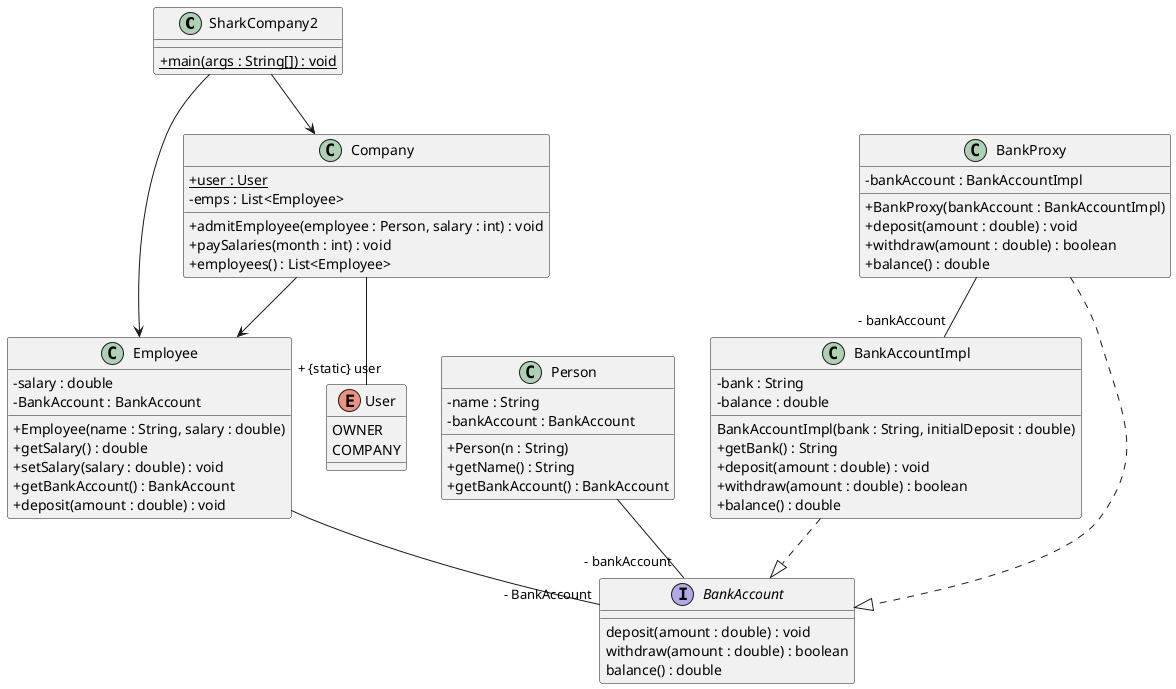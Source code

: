 @startuml
skinparam classAttributeIconSize 0
class SharkCompany2{
+ {static} main(args : String[]) : void
}
class Person{
- name : String
- bankAccount : BankAccount
+ Person(n : String)
+ getName() : String
+ getBankAccount() : BankAccount
}
class BankAccountImpl{
- bank : String
- balance : double
BankAccountImpl(bank : String, initialDeposit : double)
+ getBank() : String
+ deposit(amount : double) : void
+ withdraw(amount : double) : boolean
+ balance() : double
}
BankAccountImpl ..|> BankAccount
class Employee{
- salary : double
- BankAccount : BankAccount
+ Employee(name : String, salary : double)
+ getSalary() : double
+ setSalary(salary : double) : void
+ getBankAccount() : BankAccount
+ deposit(amount : double) : void
}
class BankProxy{
- bankAccount : BankAccountImpl
+ BankProxy(bankAccount : BankAccountImpl)
+ deposit(amount : double) : void
+ withdraw(amount : double) : boolean
+ balance() : double
}
BankProxy ..|> BankAccount
class Company{
+ {static} user : User
- emps : List<Employee>
+ admitEmployee(employee : Person, salary : int) : void
+ paySalaries(month : int) : void
+ employees() : List<Employee>
}
Person--"- bankAccount" BankAccount
Employee--"- BankAccount" BankAccount
BankProxy--"- bankAccount" BankAccountImpl
Company--"+ {static} user" User
interface BankAccount{
deposit(amount : double) : void
withdraw(amount : double) : boolean
balance() : double
}
enum User{
OWNER
COMPANY
}
Company-->Employee
SharkCompany2-->Company
SharkCompany2-->Employee
@enduml